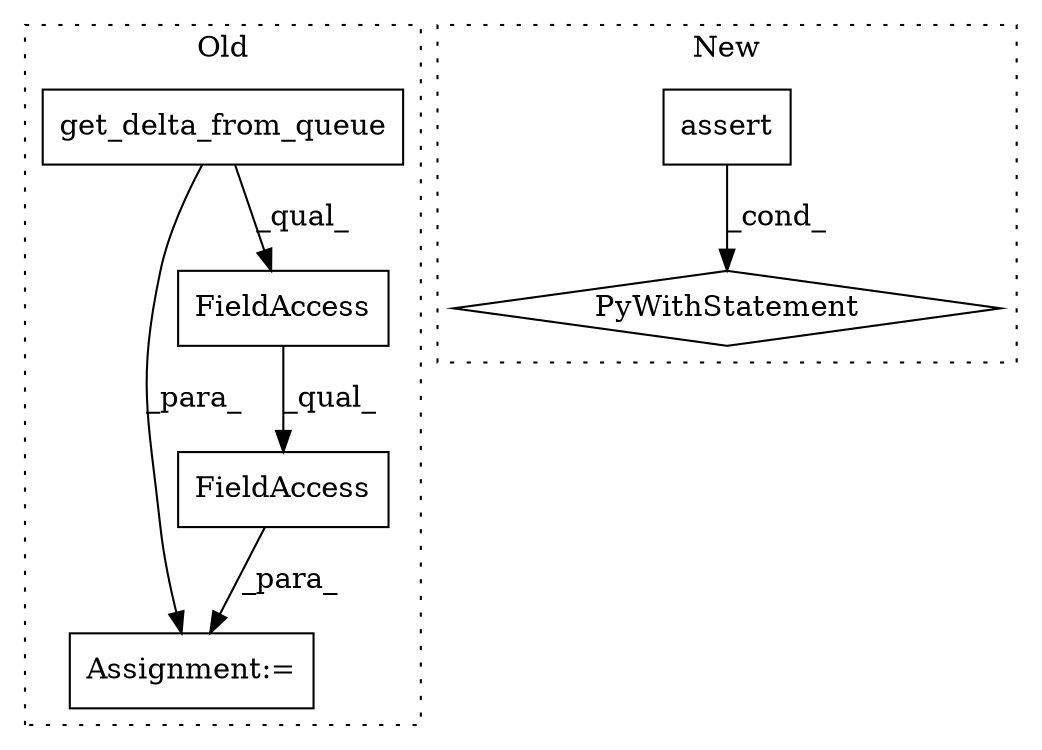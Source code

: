 digraph G {
subgraph cluster0 {
1 [label="get_delta_from_queue" a="32" s="1068" l="22" shape="box"];
3 [label="FieldAccess" a="22" s="1063" l="49" shape="box"];
5 [label="Assignment:=" a="7" s="1062" l="1" shape="box"];
6 [label="FieldAccess" a="22" s="1063" l="39" shape="box"];
label = "Old";
style="dotted";
}
subgraph cluster1 {
2 [label="assert" a="32" s="967,990" l="13,1" shape="box"];
4 [label="PyWithStatement" a="104" s="952,991" l="10,2" shape="diamond"];
label = "New";
style="dotted";
}
1 -> 5 [label="_para_"];
1 -> 6 [label="_qual_"];
2 -> 4 [label="_cond_"];
3 -> 5 [label="_para_"];
6 -> 3 [label="_qual_"];
}